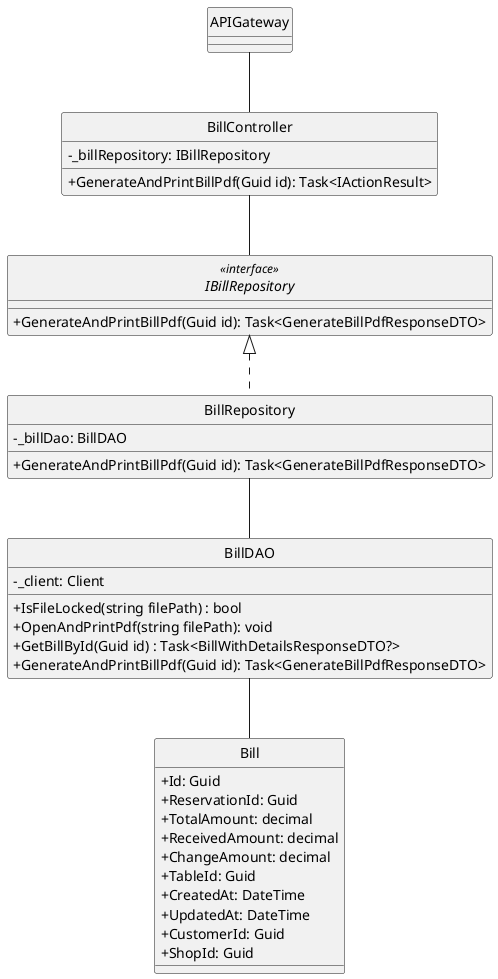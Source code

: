 @startuml
hide circle
skinparam classAttributeIconSize 0

class APIGateway {
}

class BillController {
    - _billRepository: IBillRepository
    + GenerateAndPrintBillPdf(Guid id): Task<IActionResult>
}

interface IBillRepository<<interface>> {
    + GenerateAndPrintBillPdf(Guid id): Task<GenerateBillPdfResponseDTO>
}

class BillRepository {
    - _billDao: BillDAO
    + GenerateAndPrintBillPdf(Guid id): Task<GenerateBillPdfResponseDTO>
}

class BillDAO {
    - _client: Client
    + IsFileLocked(string filePath) : bool
    + OpenAndPrintPdf(string filePath): void
    + GetBillById(Guid id) : Task<BillWithDetailsResponseDTO?> 
    + GenerateAndPrintBillPdf(Guid id): Task<GenerateBillPdfResponseDTO>
}

class Bill {
    + Id: Guid
    + ReservationId: Guid
    + TotalAmount: decimal
    + ReceivedAmount: decimal
    + ChangeAmount: decimal
    + TableId: Guid
    + CreatedAt: DateTime
    + UpdatedAt: DateTime
    + CustomerId: Guid
    + ShopId: Guid
}

APIGateway -- BillController
BillController -- IBillRepository
IBillRepository <|.. BillRepository
BillRepository -- BillDAO
BillDAO -- Bill

@enduml
